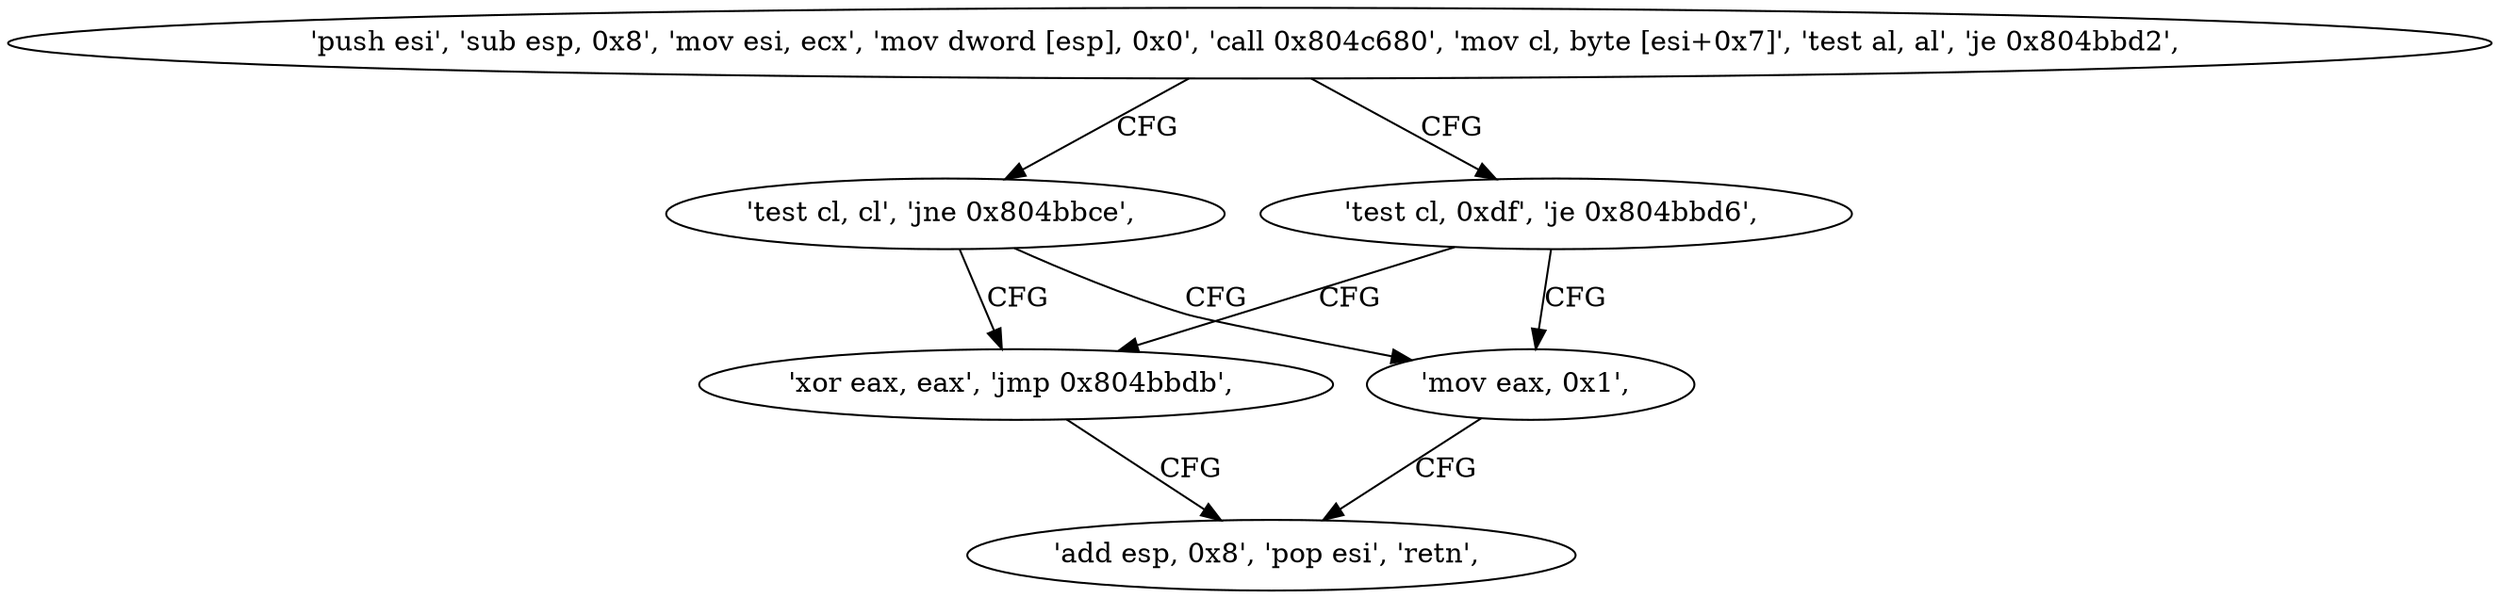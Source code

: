 digraph "func" {
"134527920" [label = "'push esi', 'sub esp, 0x8', 'mov esi, ecx', 'mov dword [esp], 0x0', 'call 0x804c680', 'mov cl, byte [esi+0x7]', 'test al, al', 'je 0x804bbd2', " ]
"134527954" [label = "'test cl, cl', 'jne 0x804bbce', " ]
"134527945" [label = "'test cl, 0xdf', 'je 0x804bbd6', " ]
"134527950" [label = "'xor eax, eax', 'jmp 0x804bbdb', " ]
"134527958" [label = "'mov eax, 0x1', " ]
"134527963" [label = "'add esp, 0x8', 'pop esi', 'retn', " ]
"134527920" -> "134527954" [ label = "CFG" ]
"134527920" -> "134527945" [ label = "CFG" ]
"134527954" -> "134527950" [ label = "CFG" ]
"134527954" -> "134527958" [ label = "CFG" ]
"134527945" -> "134527958" [ label = "CFG" ]
"134527945" -> "134527950" [ label = "CFG" ]
"134527950" -> "134527963" [ label = "CFG" ]
"134527958" -> "134527963" [ label = "CFG" ]
}
